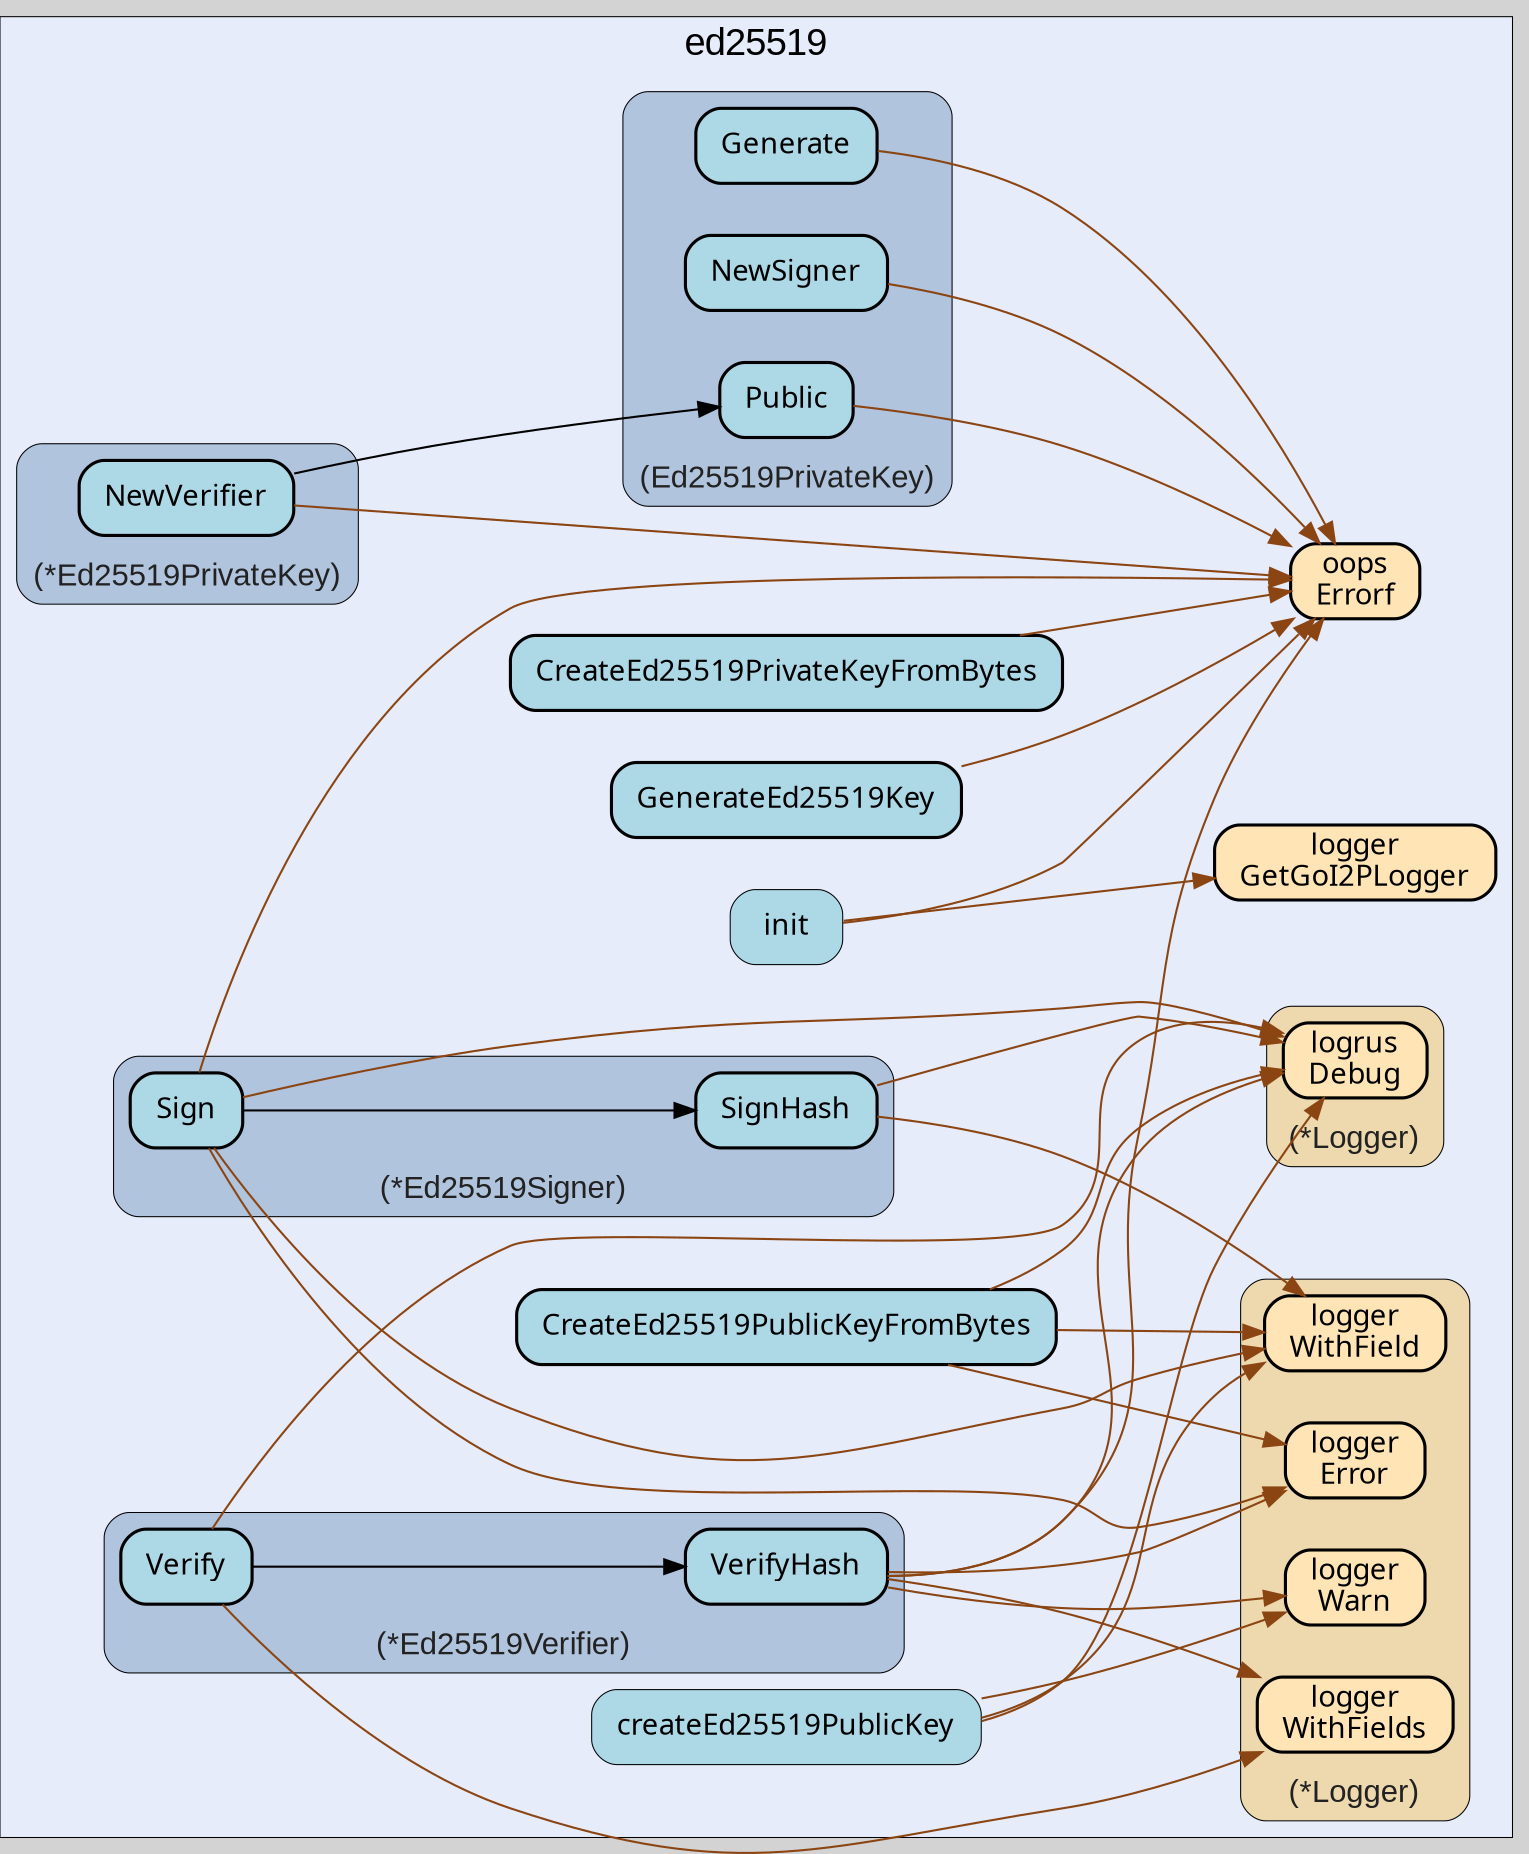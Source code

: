 digraph gocallvis {
    label="";
    labeljust="l";
    fontname="Arial";
    fontsize="14";
    rankdir="LR";
    bgcolor="lightgray";
    style="solid";
    penwidth="0.5";
    pad="0.0";
    nodesep="0.35";

    node [shape="box" style="filled,rounded" fillcolor="honeydew" fontname="Verdana" penwidth="1.0" margin="0.16,0.0"];
    edge [minlen="2"]

    subgraph "cluster_focus" {
        label="ed25519";
labelloc="t";
labeljust="c";
fontsize="18";
bgcolor="#e6ecfa";
        
        "github.com/samber/oops.Errorf" [ fillcolor="moccasin" label="oops\nErrorf" penwidth="1.5" tooltip="github.com/samber/oops.Errorf | defined in oops.go:34" ]
        "github.com/go-i2p/crypto/ed25519.init" [ fillcolor="lightblue" label="init" penwidth="0.5" tooltip="github.com/go-i2p/crypto/ed25519.init | defined in .:0\nat constants.go:15: calling [github.com/samber/oops.Errorf]\nat constants.go:10: calling [github.com/go-i2p/logger.GetGoI2PLogger]" ]
        "github.com/go-i2p/logger.GetGoI2PLogger" [ label="logger\nGetGoI2PLogger" penwidth="1.5" tooltip="github.com/go-i2p/logger.GetGoI2PLogger | defined in log.go:120" fillcolor="moccasin" ]
        "github.com/go-i2p/crypto/ed25519.CreateEd25519PrivateKeyFromBytes" [ fillcolor="lightblue" label="CreateEd25519PrivateKeyFromBytes" penwidth="1.5" tooltip="github.com/go-i2p/crypto/ed25519.CreateEd25519PrivateKeyFromBytes | defined in ed25519_private_key.go:74\nat ed25519_private_key.go:76: calling [github.com/samber/oops.Errorf]" ]
        "github.com/go-i2p/crypto/ed25519.createEd25519PublicKey" [ fillcolor="lightblue" label="createEd25519PublicKey" penwidth="0.5" tooltip="github.com/go-i2p/crypto/ed25519.createEd25519PublicKey | defined in ed25519_public_key.go:33\nat ed25519_public_key.go:41: calling [(*github.com/go-i2p/logger.Logger).Warn]\nat ed25519_public_key.go:34: calling [(*github.com/sirupsen/logrus.Logger).Debug]\nat ed25519_public_key.go:39: calling [(*github.com/sirupsen/logrus.Logger).Debug]\nat ed25519_public_key.go:34: calling [(*github.com/go-i2p/logger.Logger).WithField]" ]
        "github.com/go-i2p/crypto/ed25519.CreateEd25519PublicKeyFromBytes" [ penwidth="1.5" tooltip="github.com/go-i2p/crypto/ed25519.CreateEd25519PublicKeyFromBytes | defined in ed25519_public_key.go:46\nat ed25519_public_key.go:47: calling [(*github.com/go-i2p/logger.Logger).WithField]\nat ed25519_public_key.go:50: calling [(*github.com/go-i2p/logger.Logger).WithField]\nat ed25519_public_key.go:47: calling [(*github.com/sirupsen/logrus.Logger).Debug]\nat ed25519_public_key.go:55: calling [(*github.com/sirupsen/logrus.Logger).Debug]\nat ed25519_public_key.go:50: calling [(*github.com/go-i2p/logger.Logger).Error]" fillcolor="lightblue" label="CreateEd25519PublicKeyFromBytes" ]
        "github.com/go-i2p/crypto/ed25519.GenerateEd25519Key" [ penwidth="1.5" tooltip="github.com/go-i2p/crypto/ed25519.GenerateEd25519Key | defined in utils.go:14\nat utils.go:17: calling [github.com/samber/oops.Errorf]" fillcolor="lightblue" label="GenerateEd25519Key" ]
        
        subgraph "cluster_*github.com/go-i2p/crypto/ed25519.Ed25519PrivateKey" {
        penwidth="0.5";
fontcolor="#222222";
fillcolor="lightsteelblue";
tooltip="type: *github.com/go-i2p/crypto/ed25519.Ed25519PrivateKey";
fontsize="15";
labelloc="b";
style="rounded,filled";
label="(*Ed25519PrivateKey)";
        
        "(*github.com/go-i2p/crypto/ed25519.Ed25519PrivateKey).NewVerifier" [ penwidth="1.5" tooltip="(*github.com/go-i2p/crypto/ed25519.Ed25519PrivateKey).NewVerifier | defined in ed25519_private_key.go:15\nat ed25519_private_key.go:19: calling [(github.com/go-i2p/crypto/ed25519.Ed25519PrivateKey).Public]\nat ed25519_private_key.go:17: calling [github.com/samber/oops.Errorf]\nat ed25519_private_key.go:21: calling [github.com/samber/oops.Errorf]" fillcolor="lightblue" label="NewVerifier" ]
        
    }

        subgraph "cluster_*github.com/go-i2p/crypto/ed25519.Ed25519Signer" {
        penwidth="0.5";
fontcolor="#222222";
fillcolor="lightsteelblue";
fontsize="15";
labelloc="b";
style="rounded,filled";
label="(*Ed25519Signer)";
tooltip="type: *github.com/go-i2p/crypto/ed25519.Ed25519Signer";
        
        "(*github.com/go-i2p/crypto/ed25519.Ed25519Signer).SignHash" [ fillcolor="lightblue" label="SignHash" penwidth="1.5" tooltip="(*github.com/go-i2p/crypto/ed25519.Ed25519Signer).SignHash | defined in ed25519_signer.go:27\nat ed25519_signer.go:28: calling [(*github.com/sirupsen/logrus.Logger).Debug]\nat ed25519_signer.go:30: calling [(*github.com/sirupsen/logrus.Logger).Debug]\nat ed25519_signer.go:28: calling [(*github.com/go-i2p/logger.Logger).WithField]\nat ed25519_signer.go:30: calling [(*github.com/go-i2p/logger.Logger).WithField]" ]
        "(*github.com/go-i2p/crypto/ed25519.Ed25519Signer).Sign" [ fillcolor="lightblue" label="Sign" penwidth="1.5" tooltip="(*github.com/go-i2p/crypto/ed25519.Ed25519Signer).Sign | defined in ed25519_signer.go:14\nat ed25519_signer.go:15: calling [(*github.com/sirupsen/logrus.Logger).Debug]\nat ed25519_signer.go:18: calling [(*github.com/go-i2p/logger.Logger).Error]\nat ed25519_signer.go:23: calling [(*github.com/go-i2p/crypto/ed25519.Ed25519Signer).SignHash]\nat ed25519_signer.go:15: calling [(*github.com/go-i2p/logger.Logger).WithField]\nat ed25519_signer.go:19: calling [github.com/samber/oops.Errorf]" ]
        
    }

        subgraph "cluster_*github.com/go-i2p/crypto/ed25519.Ed25519Verifier" {
        label="(*Ed25519Verifier)";
style="rounded,filled";
fillcolor="lightsteelblue";
tooltip="type: *github.com/go-i2p/crypto/ed25519.Ed25519Verifier";
penwidth="0.5";
fontsize="15";
fontcolor="#222222";
labelloc="b";
        
        "(*github.com/go-i2p/crypto/ed25519.Ed25519Verifier).VerifyHash" [ penwidth="1.5" tooltip="(*github.com/go-i2p/crypto/ed25519.Ed25519Verifier).VerifyHash | defined in ed25519_verifier.go:16\nat ed25519_verifier.go:17: calling [(*github.com/go-i2p/logger.Logger).WithFields]\nat ed25519_verifier.go:23: calling [(*github.com/go-i2p/logger.Logger).Error]\nat ed25519_verifier.go:28: calling [(*github.com/go-i2p/logger.Logger).Error]\nat ed25519_verifier.go:29: calling [github.com/samber/oops.Errorf]\nat ed25519_verifier.go:36: calling [github.com/samber/oops.Errorf]\nat ed25519_verifier.go:35: calling [(*github.com/go-i2p/logger.Logger).Warn]\nat ed25519_verifier.go:20: calling [(*github.com/sirupsen/logrus.Logger).Debug]\nat ed25519_verifier.go:38: calling [(*github.com/sirupsen/logrus.Logger).Debug]" fillcolor="lightblue" label="VerifyHash" ]
        "(*github.com/go-i2p/crypto/ed25519.Ed25519Verifier).Verify" [ fillcolor="lightblue" label="Verify" penwidth="1.5" tooltip="(*github.com/go-i2p/crypto/ed25519.Ed25519Verifier).Verify | defined in ed25519_verifier.go:43\nat ed25519_verifier.go:50: calling [(*github.com/go-i2p/crypto/ed25519.Ed25519Verifier).VerifyHash]\nat ed25519_verifier.go:47: calling [(*github.com/sirupsen/logrus.Logger).Debug]\nat ed25519_verifier.go:44: calling [(*github.com/go-i2p/logger.Logger).WithFields]" ]
        
    }

        subgraph "cluster_*github.com/go-i2p/logger.Logger" {
        fontcolor="#222222";
labelloc="b";
style="rounded,filled";
fillcolor="wheat2";
label="(*Logger)";
tooltip="type: *github.com/go-i2p/logger.Logger";
penwidth="0.5";
fontsize="15";
        
        "(*github.com/go-i2p/logger.Logger).WithField" [ fillcolor="moccasin" label="logger\nWithField" penwidth="1.5" tooltip="(*github.com/go-i2p/logger.Logger).WithField | defined in log.go:54" ]
        "(*github.com/go-i2p/logger.Logger).WithFields" [ fillcolor="moccasin" label="logger\nWithFields" penwidth="1.5" tooltip="(*github.com/go-i2p/logger.Logger).WithFields | defined in log.go:60" ]
        "(*github.com/go-i2p/logger.Logger).Error" [ label="logger\nError" penwidth="1.5" tooltip="(*github.com/go-i2p/logger.Logger).Error | defined in log.go:42" fillcolor="moccasin" ]
        "(*github.com/go-i2p/logger.Logger).Warn" [ fillcolor="moccasin" label="logger\nWarn" penwidth="1.5" tooltip="(*github.com/go-i2p/logger.Logger).Warn | defined in log.go:30" ]
        
    }

        subgraph "cluster_*github.com/sirupsen/logrus.Logger" {
        style="rounded,filled";
fillcolor="wheat2";
label="(*Logger)";
tooltip="type: *github.com/sirupsen/logrus.Logger";
penwidth="0.5";
fontsize="15";
fontcolor="#222222";
labelloc="b";
        
        "(*github.com/sirupsen/logrus.Logger).Debug" [ fillcolor="moccasin" label="logrus\nDebug" penwidth="1.5" tooltip="(*github.com/sirupsen/logrus.Logger).Debug | defined in logger.go:221" ]
        
    }

        subgraph "cluster_github.com/go-i2p/crypto/ed25519.Ed25519PrivateKey" {
        penwidth="0.5";
fontsize="15";
labelloc="b";
style="rounded,filled";
fillcolor="lightsteelblue";
label="(Ed25519PrivateKey)";
fontcolor="#222222";
tooltip="type: github.com/go-i2p/crypto/ed25519.Ed25519PrivateKey";
        
        "(github.com/go-i2p/crypto/ed25519.Ed25519PrivateKey).Public" [ fillcolor="lightblue" label="Public" penwidth="1.5" tooltip="(github.com/go-i2p/crypto/ed25519.Ed25519PrivateKey).Public | defined in ed25519_private_key.go:62\nat ed25519_private_key.go:65: calling [github.com/samber/oops.Errorf]" ]
        "(github.com/go-i2p/crypto/ed25519.Ed25519PrivateKey).NewSigner" [ fillcolor="lightblue" label="NewSigner" penwidth="1.5" tooltip="(github.com/go-i2p/crypto/ed25519.Ed25519PrivateKey).NewSigner | defined in ed25519_private_key.go:40\nat ed25519_private_key.go:42: calling [github.com/samber/oops.Errorf]" ]
        "(github.com/go-i2p/crypto/ed25519.Ed25519PrivateKey).Generate" [ fillcolor="lightblue" label="Generate" penwidth="1.5" tooltip="(github.com/go-i2p/crypto/ed25519.Ed25519PrivateKey).Generate | defined in ed25519_private_key.go:51\nat ed25519_private_key.go:54: calling [github.com/samber/oops.Errorf]" ]
        
    }

    }

    "(*github.com/go-i2p/crypto/ed25519.Ed25519Signer).Sign" -> "(*github.com/sirupsen/logrus.Logger).Debug" [ color="saddlebrown" tooltip="at ed25519_signer.go:15: calling [(*github.com/sirupsen/logrus.Logger).Debug]" ]
    "github.com/go-i2p/crypto/ed25519.CreateEd25519PrivateKeyFromBytes" -> "github.com/samber/oops.Errorf" [ color="saddlebrown" tooltip="at ed25519_private_key.go:76: calling [github.com/samber/oops.Errorf]" ]
    "(*github.com/go-i2p/crypto/ed25519.Ed25519Verifier).Verify" -> "(*github.com/go-i2p/crypto/ed25519.Ed25519Verifier).VerifyHash" [ tooltip="at ed25519_verifier.go:50: calling [(*github.com/go-i2p/crypto/ed25519.Ed25519Verifier).VerifyHash]" ]
    "(*github.com/go-i2p/crypto/ed25519.Ed25519PrivateKey).NewVerifier" -> "(github.com/go-i2p/crypto/ed25519.Ed25519PrivateKey).Public" [ tooltip="at ed25519_private_key.go:19: calling [(github.com/go-i2p/crypto/ed25519.Ed25519PrivateKey).Public]" ]
    "(github.com/go-i2p/crypto/ed25519.Ed25519PrivateKey).NewSigner" -> "github.com/samber/oops.Errorf" [ color="saddlebrown" tooltip="at ed25519_private_key.go:42: calling [github.com/samber/oops.Errorf]" ]
    "(*github.com/go-i2p/crypto/ed25519.Ed25519Verifier).VerifyHash" -> "(*github.com/go-i2p/logger.Logger).WithFields" [ color="saddlebrown" tooltip="at ed25519_verifier.go:17: calling [(*github.com/go-i2p/logger.Logger).WithFields]" ]
    "(*github.com/go-i2p/crypto/ed25519.Ed25519Signer).Sign" -> "(*github.com/go-i2p/logger.Logger).Error" [ color="saddlebrown" tooltip="at ed25519_signer.go:18: calling [(*github.com/go-i2p/logger.Logger).Error]" ]
    "github.com/go-i2p/crypto/ed25519.CreateEd25519PublicKeyFromBytes" -> "(*github.com/go-i2p/logger.Logger).WithField" [ color="saddlebrown" tooltip="at ed25519_public_key.go:47: calling [(*github.com/go-i2p/logger.Logger).WithField]\nat ed25519_public_key.go:50: calling [(*github.com/go-i2p/logger.Logger).WithField]" ]
    "(*github.com/go-i2p/crypto/ed25519.Ed25519PrivateKey).NewVerifier" -> "github.com/samber/oops.Errorf" [ tooltip="at ed25519_private_key.go:17: calling [github.com/samber/oops.Errorf]\nat ed25519_private_key.go:21: calling [github.com/samber/oops.Errorf]" color="saddlebrown" ]
    "(*github.com/go-i2p/crypto/ed25519.Ed25519Signer).SignHash" -> "(*github.com/sirupsen/logrus.Logger).Debug" [ color="saddlebrown" tooltip="at ed25519_signer.go:28: calling [(*github.com/sirupsen/logrus.Logger).Debug]\nat ed25519_signer.go:30: calling [(*github.com/sirupsen/logrus.Logger).Debug]" ]
    "github.com/go-i2p/crypto/ed25519.createEd25519PublicKey" -> "(*github.com/go-i2p/logger.Logger).Warn" [ color="saddlebrown" tooltip="at ed25519_public_key.go:41: calling [(*github.com/go-i2p/logger.Logger).Warn]" ]
    "github.com/go-i2p/crypto/ed25519.GenerateEd25519Key" -> "github.com/samber/oops.Errorf" [ tooltip="at utils.go:17: calling [github.com/samber/oops.Errorf]" color="saddlebrown" ]
    "(*github.com/go-i2p/crypto/ed25519.Ed25519Verifier).Verify" -> "(*github.com/sirupsen/logrus.Logger).Debug" [ color="saddlebrown" tooltip="at ed25519_verifier.go:47: calling [(*github.com/sirupsen/logrus.Logger).Debug]" ]
    "github.com/go-i2p/crypto/ed25519.init" -> "github.com/samber/oops.Errorf" [ color="saddlebrown" tooltip="at constants.go:15: calling [github.com/samber/oops.Errorf]" ]
    "(*github.com/go-i2p/crypto/ed25519.Ed25519Verifier).VerifyHash" -> "(*github.com/go-i2p/logger.Logger).Error" [ color="saddlebrown" tooltip="at ed25519_verifier.go:23: calling [(*github.com/go-i2p/logger.Logger).Error]\nat ed25519_verifier.go:28: calling [(*github.com/go-i2p/logger.Logger).Error]" ]
    "(*github.com/go-i2p/crypto/ed25519.Ed25519Verifier).VerifyHash" -> "github.com/samber/oops.Errorf" [ color="saddlebrown" tooltip="at ed25519_verifier.go:29: calling [github.com/samber/oops.Errorf]\nat ed25519_verifier.go:36: calling [github.com/samber/oops.Errorf]" ]
    "(github.com/go-i2p/crypto/ed25519.Ed25519PrivateKey).Generate" -> "github.com/samber/oops.Errorf" [ tooltip="at ed25519_private_key.go:54: calling [github.com/samber/oops.Errorf]" color="saddlebrown" ]
    "(*github.com/go-i2p/crypto/ed25519.Ed25519Verifier).Verify" -> "(*github.com/go-i2p/logger.Logger).WithFields" [ color="saddlebrown" tooltip="at ed25519_verifier.go:44: calling [(*github.com/go-i2p/logger.Logger).WithFields]" ]
    "(*github.com/go-i2p/crypto/ed25519.Ed25519Signer).SignHash" -> "(*github.com/go-i2p/logger.Logger).WithField" [ color="saddlebrown" tooltip="at ed25519_signer.go:28: calling [(*github.com/go-i2p/logger.Logger).WithField]\nat ed25519_signer.go:30: calling [(*github.com/go-i2p/logger.Logger).WithField]" ]
    "github.com/go-i2p/crypto/ed25519.init" -> "github.com/go-i2p/logger.GetGoI2PLogger" [ color="saddlebrown" tooltip="at constants.go:10: calling [github.com/go-i2p/logger.GetGoI2PLogger]" ]
    "(*github.com/go-i2p/crypto/ed25519.Ed25519Verifier).VerifyHash" -> "(*github.com/go-i2p/logger.Logger).Warn" [ color="saddlebrown" tooltip="at ed25519_verifier.go:35: calling [(*github.com/go-i2p/logger.Logger).Warn]" ]
    "github.com/go-i2p/crypto/ed25519.createEd25519PublicKey" -> "(*github.com/sirupsen/logrus.Logger).Debug" [ color="saddlebrown" tooltip="at ed25519_public_key.go:34: calling [(*github.com/sirupsen/logrus.Logger).Debug]\nat ed25519_public_key.go:39: calling [(*github.com/sirupsen/logrus.Logger).Debug]" ]
    "github.com/go-i2p/crypto/ed25519.CreateEd25519PublicKeyFromBytes" -> "(*github.com/sirupsen/logrus.Logger).Debug" [ color="saddlebrown" tooltip="at ed25519_public_key.go:47: calling [(*github.com/sirupsen/logrus.Logger).Debug]\nat ed25519_public_key.go:55: calling [(*github.com/sirupsen/logrus.Logger).Debug]" ]
    "(*github.com/go-i2p/crypto/ed25519.Ed25519Verifier).VerifyHash" -> "(*github.com/sirupsen/logrus.Logger).Debug" [ color="saddlebrown" tooltip="at ed25519_verifier.go:20: calling [(*github.com/sirupsen/logrus.Logger).Debug]\nat ed25519_verifier.go:38: calling [(*github.com/sirupsen/logrus.Logger).Debug]" ]
    "(*github.com/go-i2p/crypto/ed25519.Ed25519Signer).Sign" -> "(*github.com/go-i2p/crypto/ed25519.Ed25519Signer).SignHash" [ tooltip="at ed25519_signer.go:23: calling [(*github.com/go-i2p/crypto/ed25519.Ed25519Signer).SignHash]" ]
    "(*github.com/go-i2p/crypto/ed25519.Ed25519Signer).Sign" -> "(*github.com/go-i2p/logger.Logger).WithField" [ color="saddlebrown" tooltip="at ed25519_signer.go:15: calling [(*github.com/go-i2p/logger.Logger).WithField]" ]
    "(*github.com/go-i2p/crypto/ed25519.Ed25519Signer).Sign" -> "github.com/samber/oops.Errorf" [ tooltip="at ed25519_signer.go:19: calling [github.com/samber/oops.Errorf]" color="saddlebrown" ]
    "github.com/go-i2p/crypto/ed25519.createEd25519PublicKey" -> "(*github.com/go-i2p/logger.Logger).WithField" [ color="saddlebrown" tooltip="at ed25519_public_key.go:34: calling [(*github.com/go-i2p/logger.Logger).WithField]" ]
    "github.com/go-i2p/crypto/ed25519.CreateEd25519PublicKeyFromBytes" -> "(*github.com/go-i2p/logger.Logger).Error" [ color="saddlebrown" tooltip="at ed25519_public_key.go:50: calling [(*github.com/go-i2p/logger.Logger).Error]" ]
    "(github.com/go-i2p/crypto/ed25519.Ed25519PrivateKey).Public" -> "github.com/samber/oops.Errorf" [ color="saddlebrown" tooltip="at ed25519_private_key.go:65: calling [github.com/samber/oops.Errorf]" ]
}
